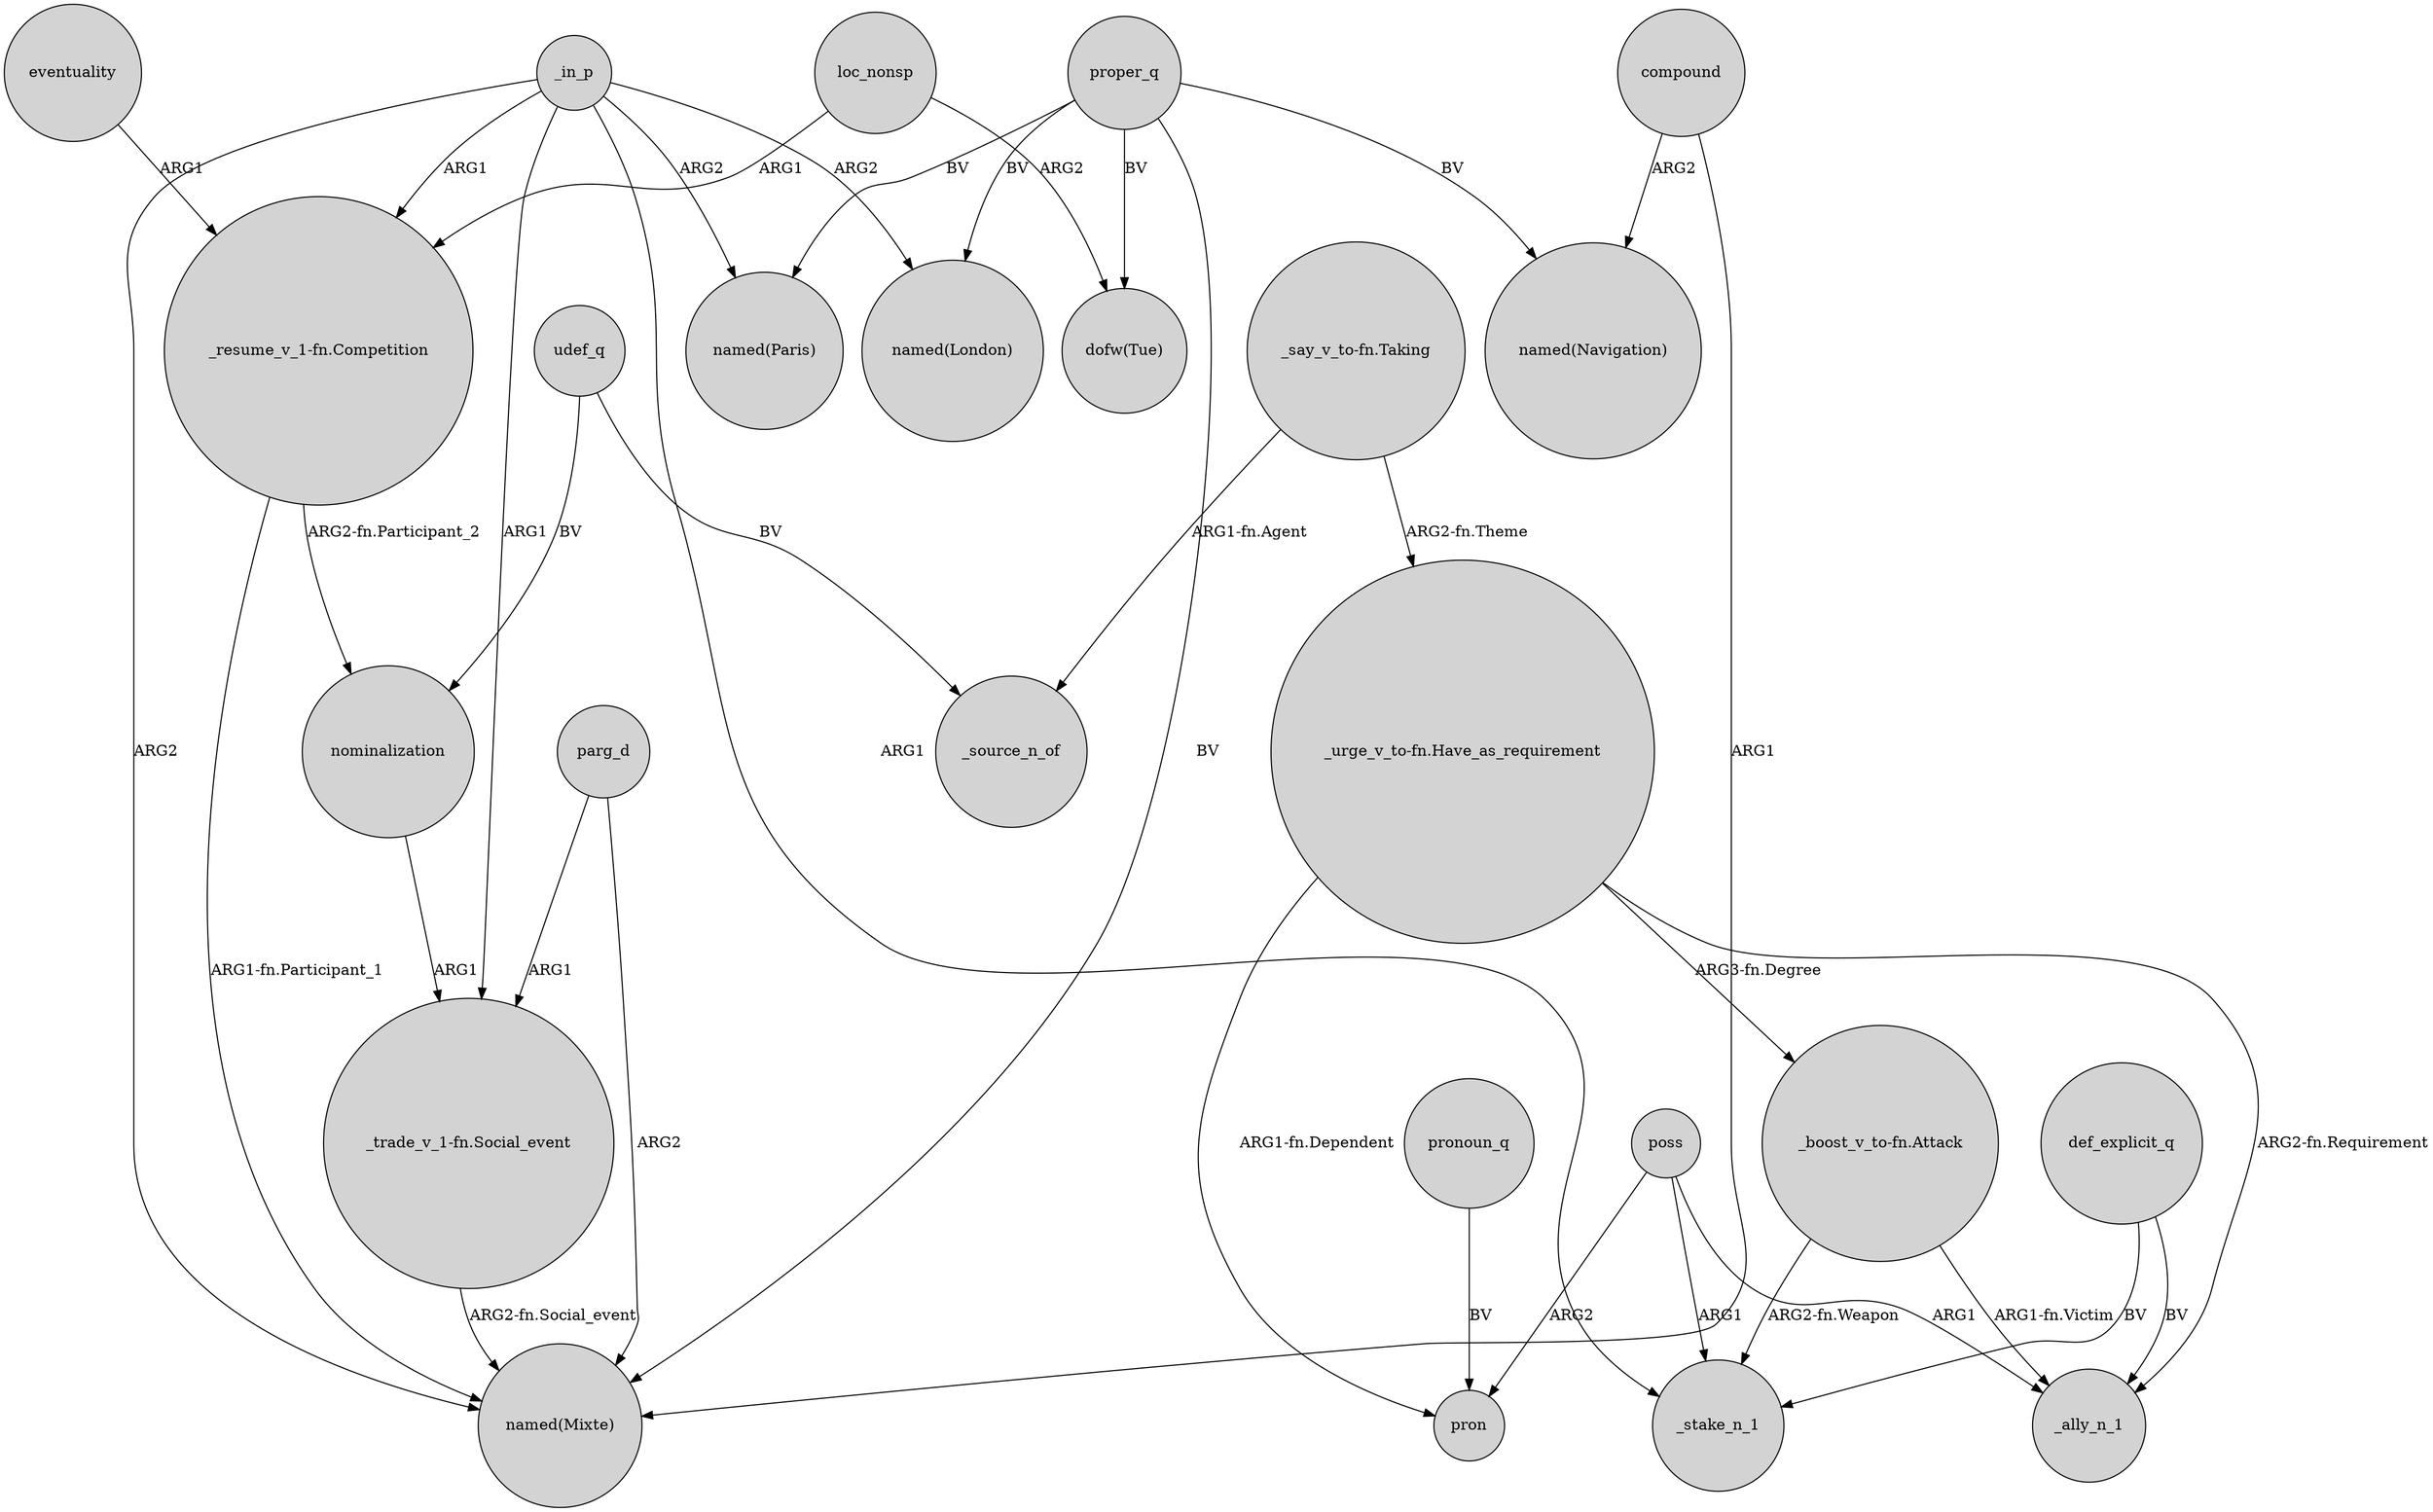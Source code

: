 digraph {
	node [shape=circle style=filled]
	parg_d -> "_trade_v_1-fn.Social_event" [label=ARG1]
	poss -> _ally_n_1 [label=ARG1]
	"_urge_v_to-fn.Have_as_requirement" -> _ally_n_1 [label="ARG2-fn.Requirement"]
	_in_p -> "_resume_v_1-fn.Competition" [label=ARG1]
	eventuality -> "_resume_v_1-fn.Competition" [label=ARG1]
	_in_p -> "_trade_v_1-fn.Social_event" [label=ARG1]
	_in_p -> "named(London)" [label=ARG2]
	_in_p -> "named(Mixte)" [label=ARG2]
	udef_q -> _source_n_of [label=BV]
	udef_q -> nominalization [label=BV]
	proper_q -> "named(Navigation)" [label=BV]
	"_trade_v_1-fn.Social_event" -> "named(Mixte)" [label="ARG2-fn.Social_event"]
	compound -> "named(Navigation)" [label=ARG2]
	nominalization -> "_trade_v_1-fn.Social_event" [label=ARG1]
	proper_q -> "named(Mixte)" [label=BV]
	"_boost_v_to-fn.Attack" -> _stake_n_1 [label="ARG2-fn.Weapon"]
	pronoun_q -> pron [label=BV]
	poss -> pron [label=ARG2]
	compound -> "named(Mixte)" [label=ARG1]
	parg_d -> "named(Mixte)" [label=ARG2]
	"_boost_v_to-fn.Attack" -> _ally_n_1 [label="ARG1-fn.Victim"]
	_in_p -> "named(Paris)" [label=ARG2]
	"_say_v_to-fn.Taking" -> "_urge_v_to-fn.Have_as_requirement" [label="ARG2-fn.Theme"]
	"_urge_v_to-fn.Have_as_requirement" -> "_boost_v_to-fn.Attack" [label="ARG3-fn.Degree"]
	def_explicit_q -> _stake_n_1 [label=BV]
	"_say_v_to-fn.Taking" -> _source_n_of [label="ARG1-fn.Agent"]
	proper_q -> "dofw(Tue)" [label=BV]
	proper_q -> "named(Paris)" [label=BV]
	proper_q -> "named(London)" [label=BV]
	def_explicit_q -> _ally_n_1 [label=BV]
	"_urge_v_to-fn.Have_as_requirement" -> pron [label="ARG1-fn.Dependent"]
	loc_nonsp -> "dofw(Tue)" [label=ARG2]
	"_resume_v_1-fn.Competition" -> "named(Mixte)" [label="ARG1-fn.Participant_1"]
	_in_p -> _stake_n_1 [label=ARG1]
	poss -> _stake_n_1 [label=ARG1]
	"_resume_v_1-fn.Competition" -> nominalization [label="ARG2-fn.Participant_2"]
	loc_nonsp -> "_resume_v_1-fn.Competition" [label=ARG1]
}
